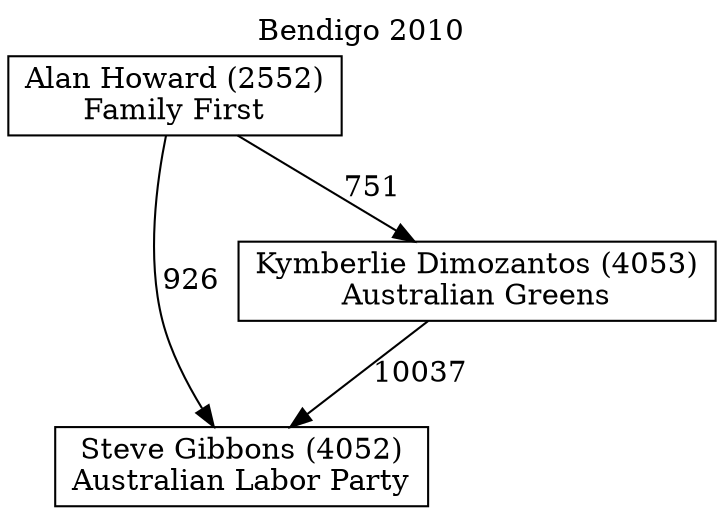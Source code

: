 // House preference flow
digraph "Steve Gibbons (4052)_Bendigo_2010" {
	graph [label="Bendigo 2010" labelloc=t mclimit=10]
	node [shape=box]
	"Steve Gibbons (4052)" [label="Steve Gibbons (4052)
Australian Labor Party"]
	"Kymberlie Dimozantos (4053)" [label="Kymberlie Dimozantos (4053)
Australian Greens"]
	"Alan Howard (2552)" [label="Alan Howard (2552)
Family First"]
	"Kymberlie Dimozantos (4053)" -> "Steve Gibbons (4052)" [label=10037]
	"Alan Howard (2552)" -> "Kymberlie Dimozantos (4053)" [label=751]
	"Alan Howard (2552)" -> "Steve Gibbons (4052)" [label=926]
}
